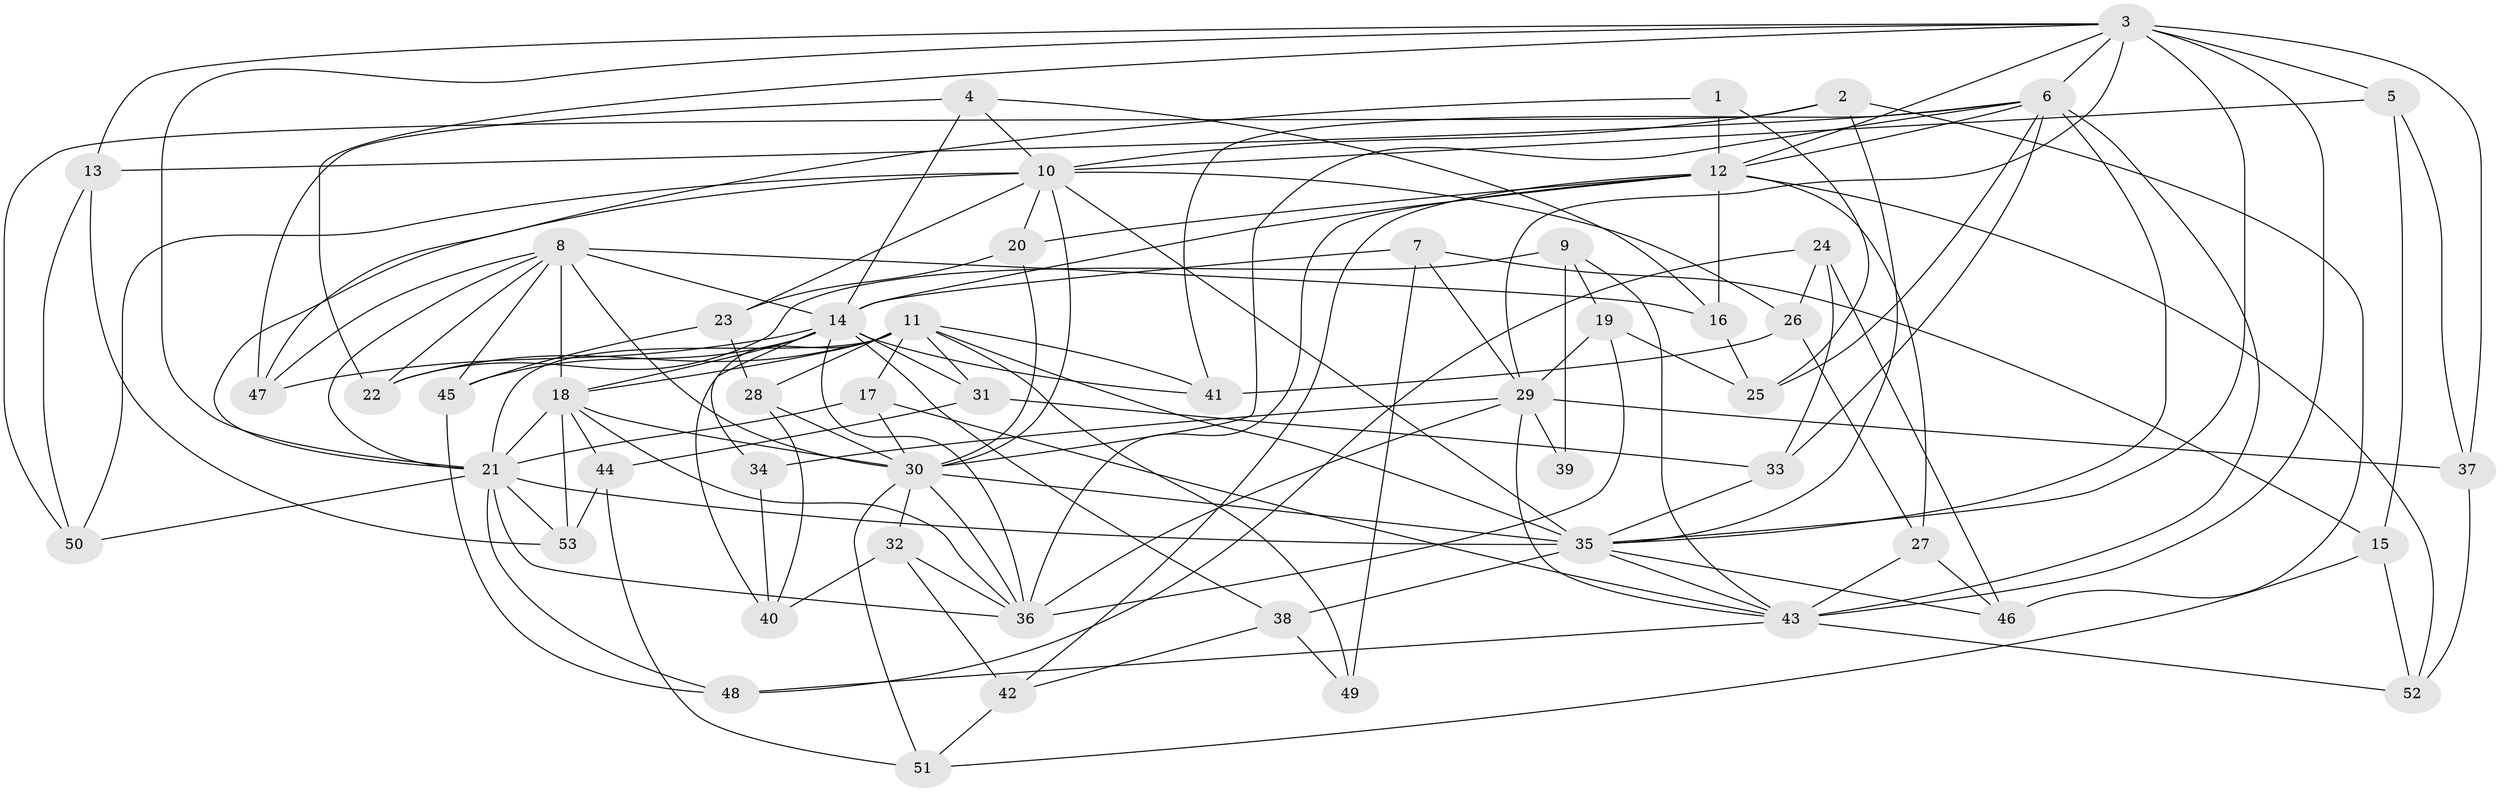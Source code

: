 // original degree distribution, {4: 1.0}
// Generated by graph-tools (version 1.1) at 2025/37/03/09/25 02:37:51]
// undirected, 53 vertices, 143 edges
graph export_dot {
graph [start="1"]
  node [color=gray90,style=filled];
  1;
  2;
  3;
  4;
  5;
  6;
  7;
  8;
  9;
  10;
  11;
  12;
  13;
  14;
  15;
  16;
  17;
  18;
  19;
  20;
  21;
  22;
  23;
  24;
  25;
  26;
  27;
  28;
  29;
  30;
  31;
  32;
  33;
  34;
  35;
  36;
  37;
  38;
  39;
  40;
  41;
  42;
  43;
  44;
  45;
  46;
  47;
  48;
  49;
  50;
  51;
  52;
  53;
  1 -- 12 [weight=2.0];
  1 -- 25 [weight=1.0];
  1 -- 47 [weight=1.0];
  2 -- 10 [weight=1.0];
  2 -- 35 [weight=1.0];
  2 -- 46 [weight=1.0];
  2 -- 50 [weight=1.0];
  3 -- 5 [weight=1.0];
  3 -- 6 [weight=2.0];
  3 -- 12 [weight=1.0];
  3 -- 13 [weight=1.0];
  3 -- 21 [weight=1.0];
  3 -- 22 [weight=1.0];
  3 -- 29 [weight=1.0];
  3 -- 35 [weight=1.0];
  3 -- 37 [weight=1.0];
  3 -- 43 [weight=2.0];
  4 -- 10 [weight=1.0];
  4 -- 14 [weight=1.0];
  4 -- 16 [weight=1.0];
  4 -- 47 [weight=1.0];
  5 -- 10 [weight=1.0];
  5 -- 15 [weight=1.0];
  5 -- 37 [weight=1.0];
  6 -- 12 [weight=1.0];
  6 -- 13 [weight=1.0];
  6 -- 25 [weight=1.0];
  6 -- 30 [weight=1.0];
  6 -- 33 [weight=1.0];
  6 -- 35 [weight=1.0];
  6 -- 41 [weight=1.0];
  6 -- 43 [weight=1.0];
  7 -- 14 [weight=1.0];
  7 -- 15 [weight=1.0];
  7 -- 29 [weight=1.0];
  7 -- 49 [weight=1.0];
  8 -- 14 [weight=1.0];
  8 -- 16 [weight=1.0];
  8 -- 18 [weight=3.0];
  8 -- 21 [weight=1.0];
  8 -- 22 [weight=1.0];
  8 -- 30 [weight=1.0];
  8 -- 45 [weight=1.0];
  8 -- 47 [weight=1.0];
  9 -- 19 [weight=1.0];
  9 -- 22 [weight=1.0];
  9 -- 39 [weight=1.0];
  9 -- 43 [weight=1.0];
  10 -- 20 [weight=1.0];
  10 -- 21 [weight=1.0];
  10 -- 23 [weight=1.0];
  10 -- 26 [weight=1.0];
  10 -- 30 [weight=1.0];
  10 -- 35 [weight=1.0];
  10 -- 50 [weight=1.0];
  11 -- 17 [weight=1.0];
  11 -- 18 [weight=1.0];
  11 -- 21 [weight=2.0];
  11 -- 22 [weight=1.0];
  11 -- 28 [weight=1.0];
  11 -- 31 [weight=1.0];
  11 -- 35 [weight=1.0];
  11 -- 40 [weight=1.0];
  11 -- 41 [weight=1.0];
  11 -- 49 [weight=2.0];
  12 -- 14 [weight=1.0];
  12 -- 16 [weight=1.0];
  12 -- 20 [weight=1.0];
  12 -- 27 [weight=1.0];
  12 -- 36 [weight=2.0];
  12 -- 42 [weight=1.0];
  12 -- 52 [weight=1.0];
  13 -- 50 [weight=1.0];
  13 -- 53 [weight=1.0];
  14 -- 18 [weight=1.0];
  14 -- 31 [weight=1.0];
  14 -- 34 [weight=1.0];
  14 -- 36 [weight=1.0];
  14 -- 38 [weight=1.0];
  14 -- 41 [weight=1.0];
  14 -- 45 [weight=1.0];
  14 -- 47 [weight=1.0];
  15 -- 51 [weight=1.0];
  15 -- 52 [weight=1.0];
  16 -- 25 [weight=1.0];
  17 -- 21 [weight=1.0];
  17 -- 30 [weight=1.0];
  17 -- 43 [weight=1.0];
  18 -- 21 [weight=1.0];
  18 -- 30 [weight=1.0];
  18 -- 36 [weight=1.0];
  18 -- 44 [weight=1.0];
  18 -- 53 [weight=1.0];
  19 -- 25 [weight=1.0];
  19 -- 29 [weight=1.0];
  19 -- 36 [weight=1.0];
  20 -- 23 [weight=1.0];
  20 -- 30 [weight=1.0];
  21 -- 35 [weight=1.0];
  21 -- 36 [weight=1.0];
  21 -- 48 [weight=1.0];
  21 -- 50 [weight=1.0];
  21 -- 53 [weight=1.0];
  23 -- 28 [weight=1.0];
  23 -- 45 [weight=1.0];
  24 -- 26 [weight=1.0];
  24 -- 33 [weight=1.0];
  24 -- 46 [weight=1.0];
  24 -- 48 [weight=1.0];
  26 -- 27 [weight=1.0];
  26 -- 41 [weight=1.0];
  27 -- 43 [weight=1.0];
  27 -- 46 [weight=1.0];
  28 -- 30 [weight=1.0];
  28 -- 40 [weight=1.0];
  29 -- 34 [weight=2.0];
  29 -- 36 [weight=2.0];
  29 -- 37 [weight=1.0];
  29 -- 39 [weight=3.0];
  29 -- 43 [weight=1.0];
  30 -- 32 [weight=1.0];
  30 -- 35 [weight=2.0];
  30 -- 36 [weight=1.0];
  30 -- 51 [weight=1.0];
  31 -- 33 [weight=1.0];
  31 -- 44 [weight=1.0];
  32 -- 36 [weight=1.0];
  32 -- 40 [weight=1.0];
  32 -- 42 [weight=1.0];
  33 -- 35 [weight=1.0];
  34 -- 40 [weight=1.0];
  35 -- 38 [weight=1.0];
  35 -- 43 [weight=1.0];
  35 -- 46 [weight=1.0];
  37 -- 52 [weight=1.0];
  38 -- 42 [weight=1.0];
  38 -- 49 [weight=1.0];
  42 -- 51 [weight=1.0];
  43 -- 48 [weight=1.0];
  43 -- 52 [weight=1.0];
  44 -- 51 [weight=1.0];
  44 -- 53 [weight=1.0];
  45 -- 48 [weight=1.0];
}
